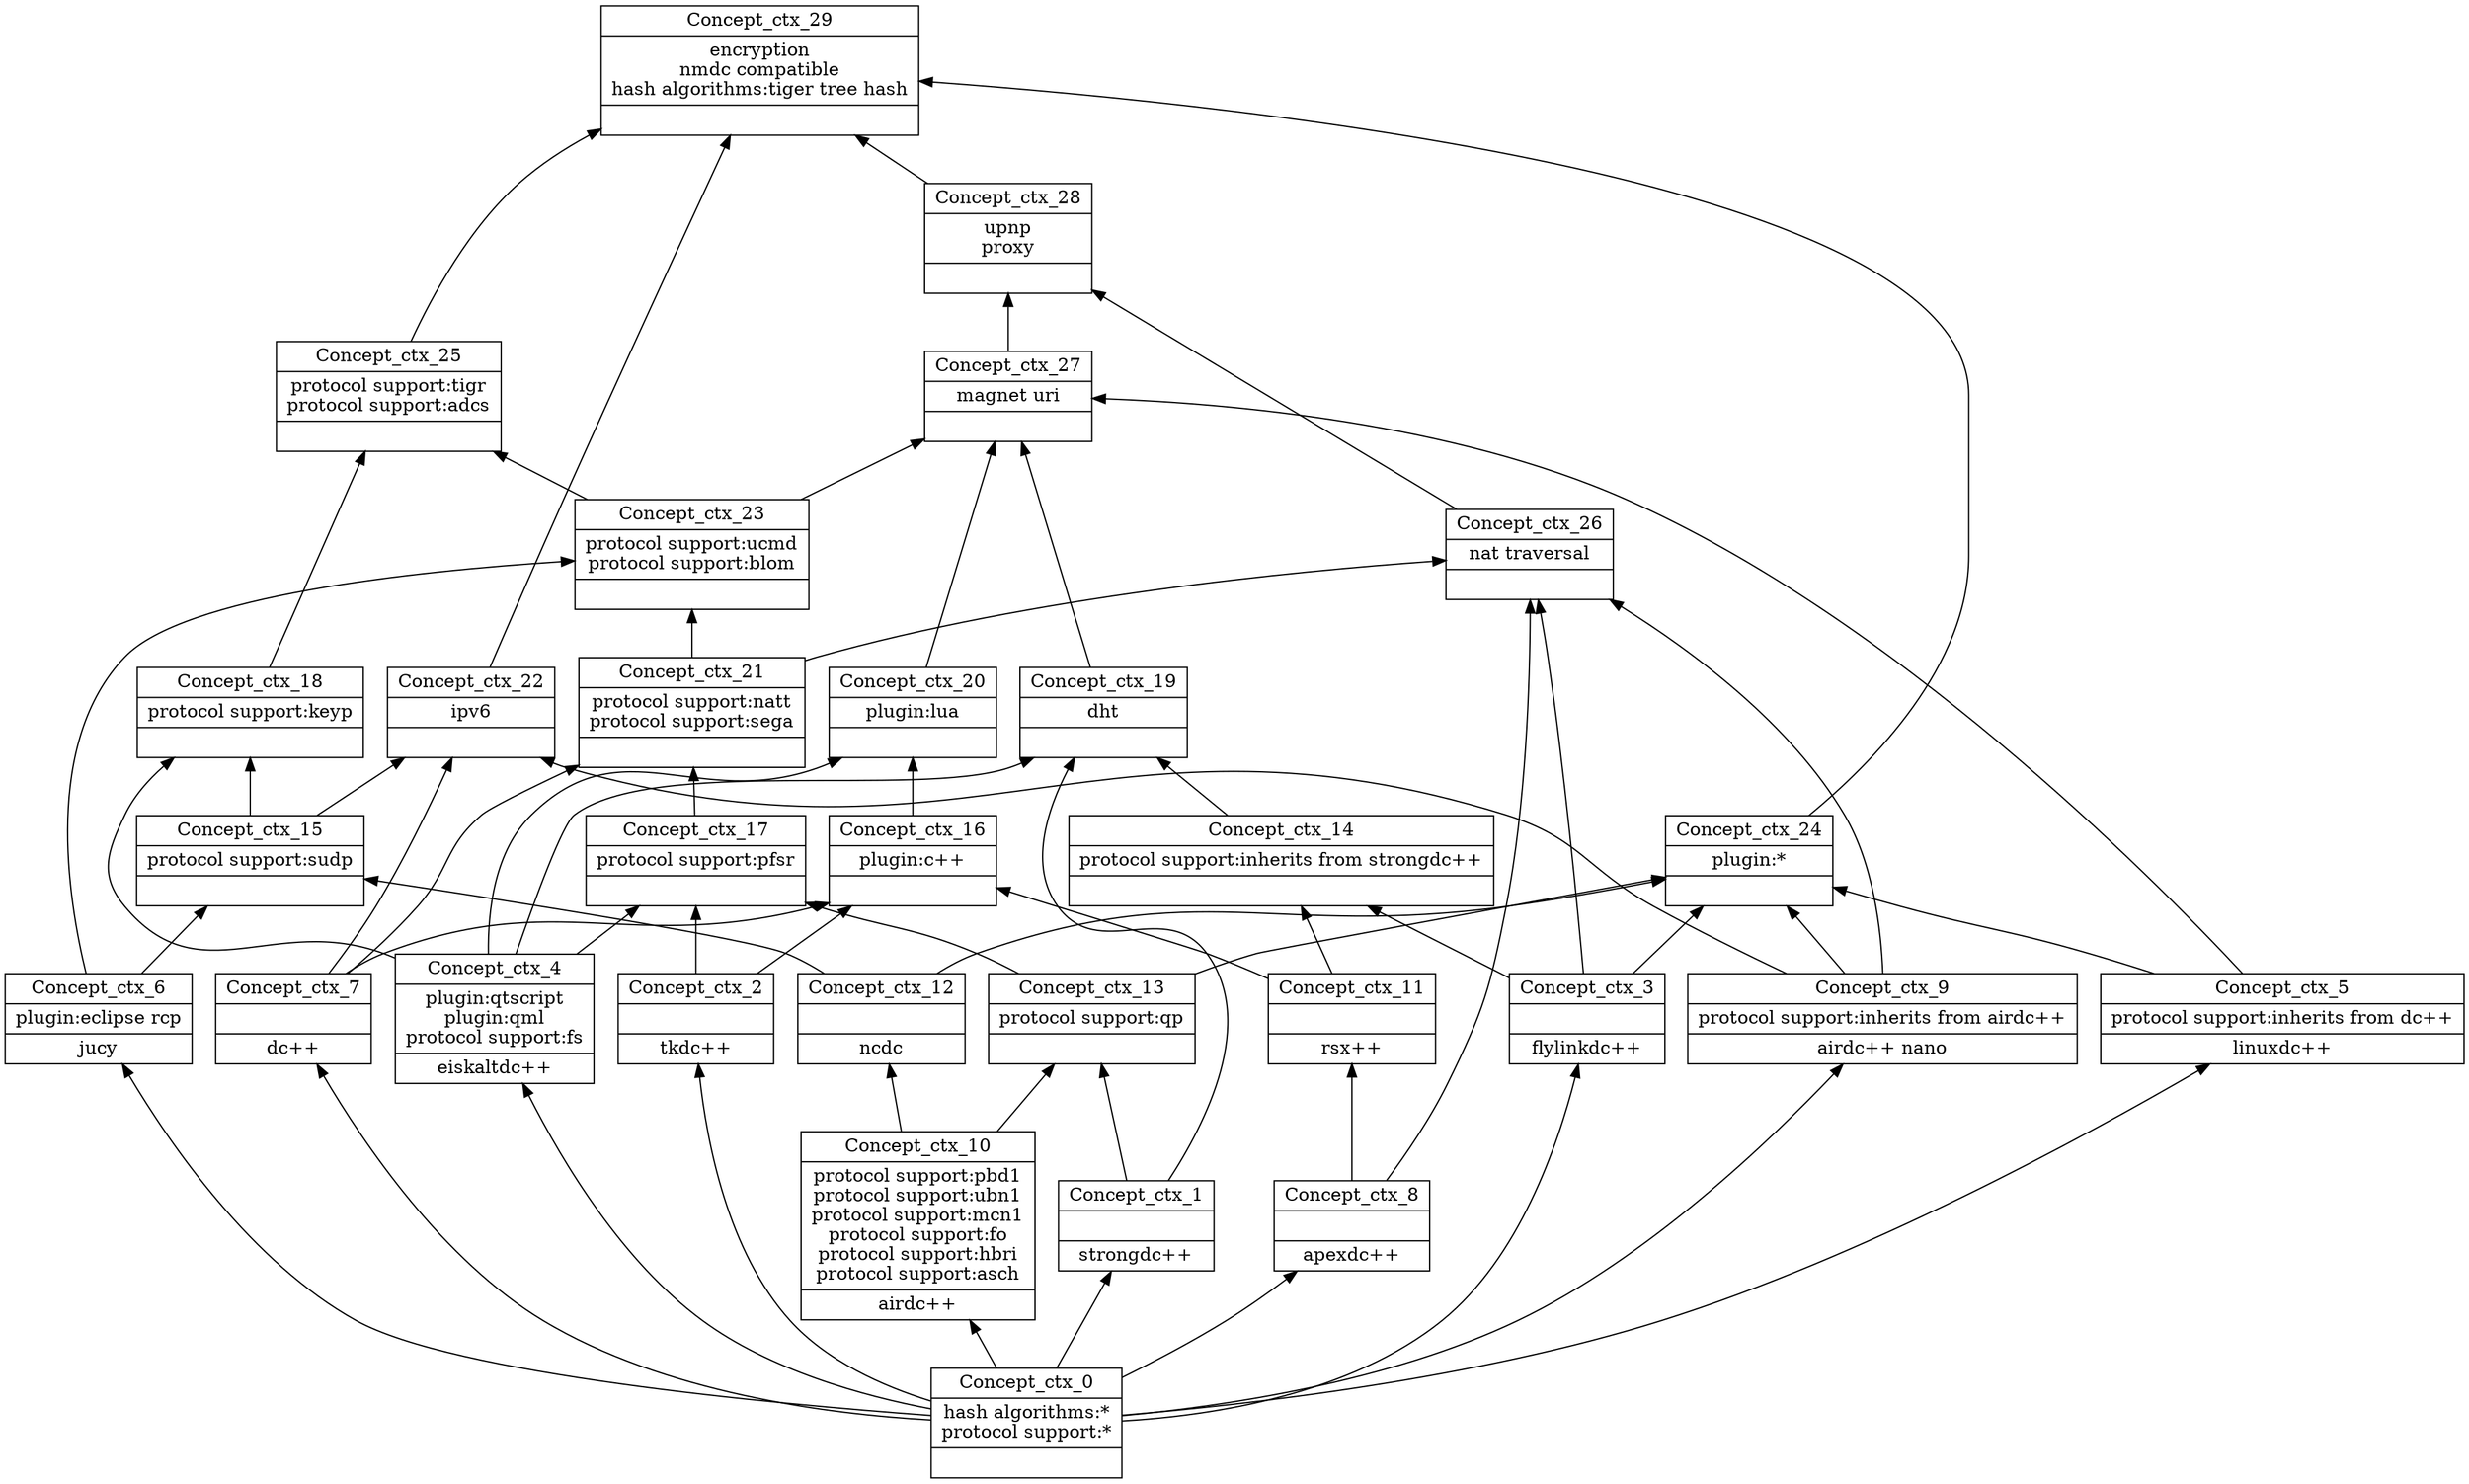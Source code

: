 digraph G { 
	rankdir=BT;
subgraph ctx { 
label="ctx";
1 [shape=record,label="{Concept_ctx_0|hash algorithms:*\nprotocol support:*\n|}"];
2 [shape=record,label="{Concept_ctx_10|protocol support:pbd1\nprotocol support:ubn1\nprotocol support:mcn1\nprotocol support:fo\nprotocol support:hbri\nprotocol support:asch\n|airdc++\n}"];
3 [shape=record,label="{Concept_ctx_7||dc++\n}"];
4 [shape=record,label="{Concept_ctx_8||apexdc++\n}"];
5 [shape=record,label="{Concept_ctx_6|plugin:eclipse rcp\n|jucy\n}"];
6 [shape=record,label="{Concept_ctx_4|plugin:qtscript\nplugin:qml\nprotocol support:fs\n|eiskaltdc++\n}"];
7 [shape=record,label="{Concept_ctx_1||strongdc++\n}"];
8 [shape=record,label="{Concept_ctx_2||tkdc++\n}"];
9 [shape=record,label="{Concept_ctx_9|protocol support:inherits from airdc++\n|airdc++ nano\n}"];
10 [shape=record,label="{Concept_ctx_3||flylinkdc++\n}"];
11 [shape=record,label="{Concept_ctx_5|protocol support:inherits from dc++\n|linuxdc++\n}"];
12 [shape=record,label="{Concept_ctx_11||rsx++\n}"];
13 [shape=record,label="{Concept_ctx_12||ncdc\n}"];
14 [shape=record,label="{Concept_ctx_13|protocol support:qp\n|}"];
15 [shape=record,label="{Concept_ctx_15|protocol support:sudp\n|}"];
16 [shape=record,label="{Concept_ctx_14|protocol support:inherits from strongdc++\n|}"];
17 [shape=record,label="{Concept_ctx_16|plugin:c++\n|}"];
18 [shape=record,label="{Concept_ctx_17|protocol support:pfsr\n|}"];
19 [shape=record,label="{Concept_ctx_18|protocol support:keyp\n|}"];
20 [shape=record,label="{Concept_ctx_22|ipv6\n|}"];
21 [shape=record,label="{Concept_ctx_20|plugin:lua\n|}"];
22 [shape=record,label="{Concept_ctx_21|protocol support:natt\nprotocol support:sega\n|}"];
23 [shape=record,label="{Concept_ctx_19|dht\n|}"];
24 [shape=record,label="{Concept_ctx_24|plugin:*\n|}"];
25 [shape=record,label="{Concept_ctx_23|protocol support:ucmd\nprotocol support:blom\n|}"];
26 [shape=record,label="{Concept_ctx_25|protocol support:tigr\nprotocol support:adcs\n|}"];
27 [shape=record,label="{Concept_ctx_26|nat traversal\n|}"];
28 [shape=record,label="{Concept_ctx_27|magnet uri\n|}"];
29 [shape=record,label="{Concept_ctx_28|upnp\nproxy\n|}"];
30 [shape=record,label="{Concept_ctx_29|encryption\nnmdc compatible\nhash algorithms:tiger tree hash\n|}"];
	1 -> 2
	1 -> 3
	1 -> 4
	1 -> 5
	1 -> 6
	1 -> 7
	1 -> 8
	1 -> 9
	1 -> 10
	1 -> 11
	4 -> 12
	2 -> 13
	2 -> 14
	7 -> 14
	5 -> 15
	13 -> 15
	10 -> 16
	12 -> 16
	12 -> 17
	3 -> 17
	8 -> 17
	6 -> 18
	8 -> 18
	14 -> 18
	6 -> 19
	15 -> 19
	9 -> 20
	3 -> 20
	15 -> 20
	17 -> 21
	6 -> 21
	18 -> 22
	3 -> 22
	16 -> 23
	6 -> 23
	7 -> 23
	11 -> 24
	9 -> 24
	10 -> 24
	13 -> 24
	14 -> 24
	22 -> 25
	5 -> 25
	25 -> 26
	19 -> 26
	22 -> 27
	9 -> 27
	10 -> 27
	4 -> 27
	11 -> 28
	23 -> 28
	21 -> 28
	25 -> 28
	28 -> 29
	27 -> 29
	26 -> 30
	24 -> 30
	20 -> 30
	29 -> 30
}
}